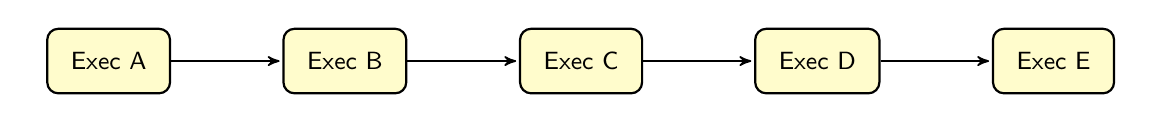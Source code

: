 {
  \definecolor{templogic}{RGB}{255, 213, 143}

  \begin{tikzpicture}[
        font=\sffamily\small,
        auto,
        node distance=3cm,
        cmd/.style={
          draw,thick,rounded corners,fill=yellow!20,inner sep=.3cm
        },
        type/.style={
          color={rgb:red,1;green,2;blue,3}
        },
        logic/.style={
          draw,thick,fill=templogic,diamond,
        },
        to/.style={
          ->,>=stealth',shorten >=1pt,semithick,font=\sffamily\footnotesize
        }
    ]

    % Nodes
    \node[cmd] (cmd00) {Exec A};
    \node[cmd] (cmd02) [right of=cmd00] {Exec B};
    \node[cmd] (cmd03) [right of=cmd02] {Exec C};
    \node[cmd] (cmd04) [right of=cmd03] {Exec D};
    \node[cmd] (cmd05) [right of=cmd04] {Exec E};

    % Arrows
    \draw[to]
      (cmd00)
        --
      (cmd02);
    \draw[to]
      (cmd02)
        --
      (cmd03);
    \draw[to]
      (cmd03)
        --
      (cmd04);
    \draw[to]
      (cmd04)
        --
      (cmd05);
  \end{tikzpicture}
}
